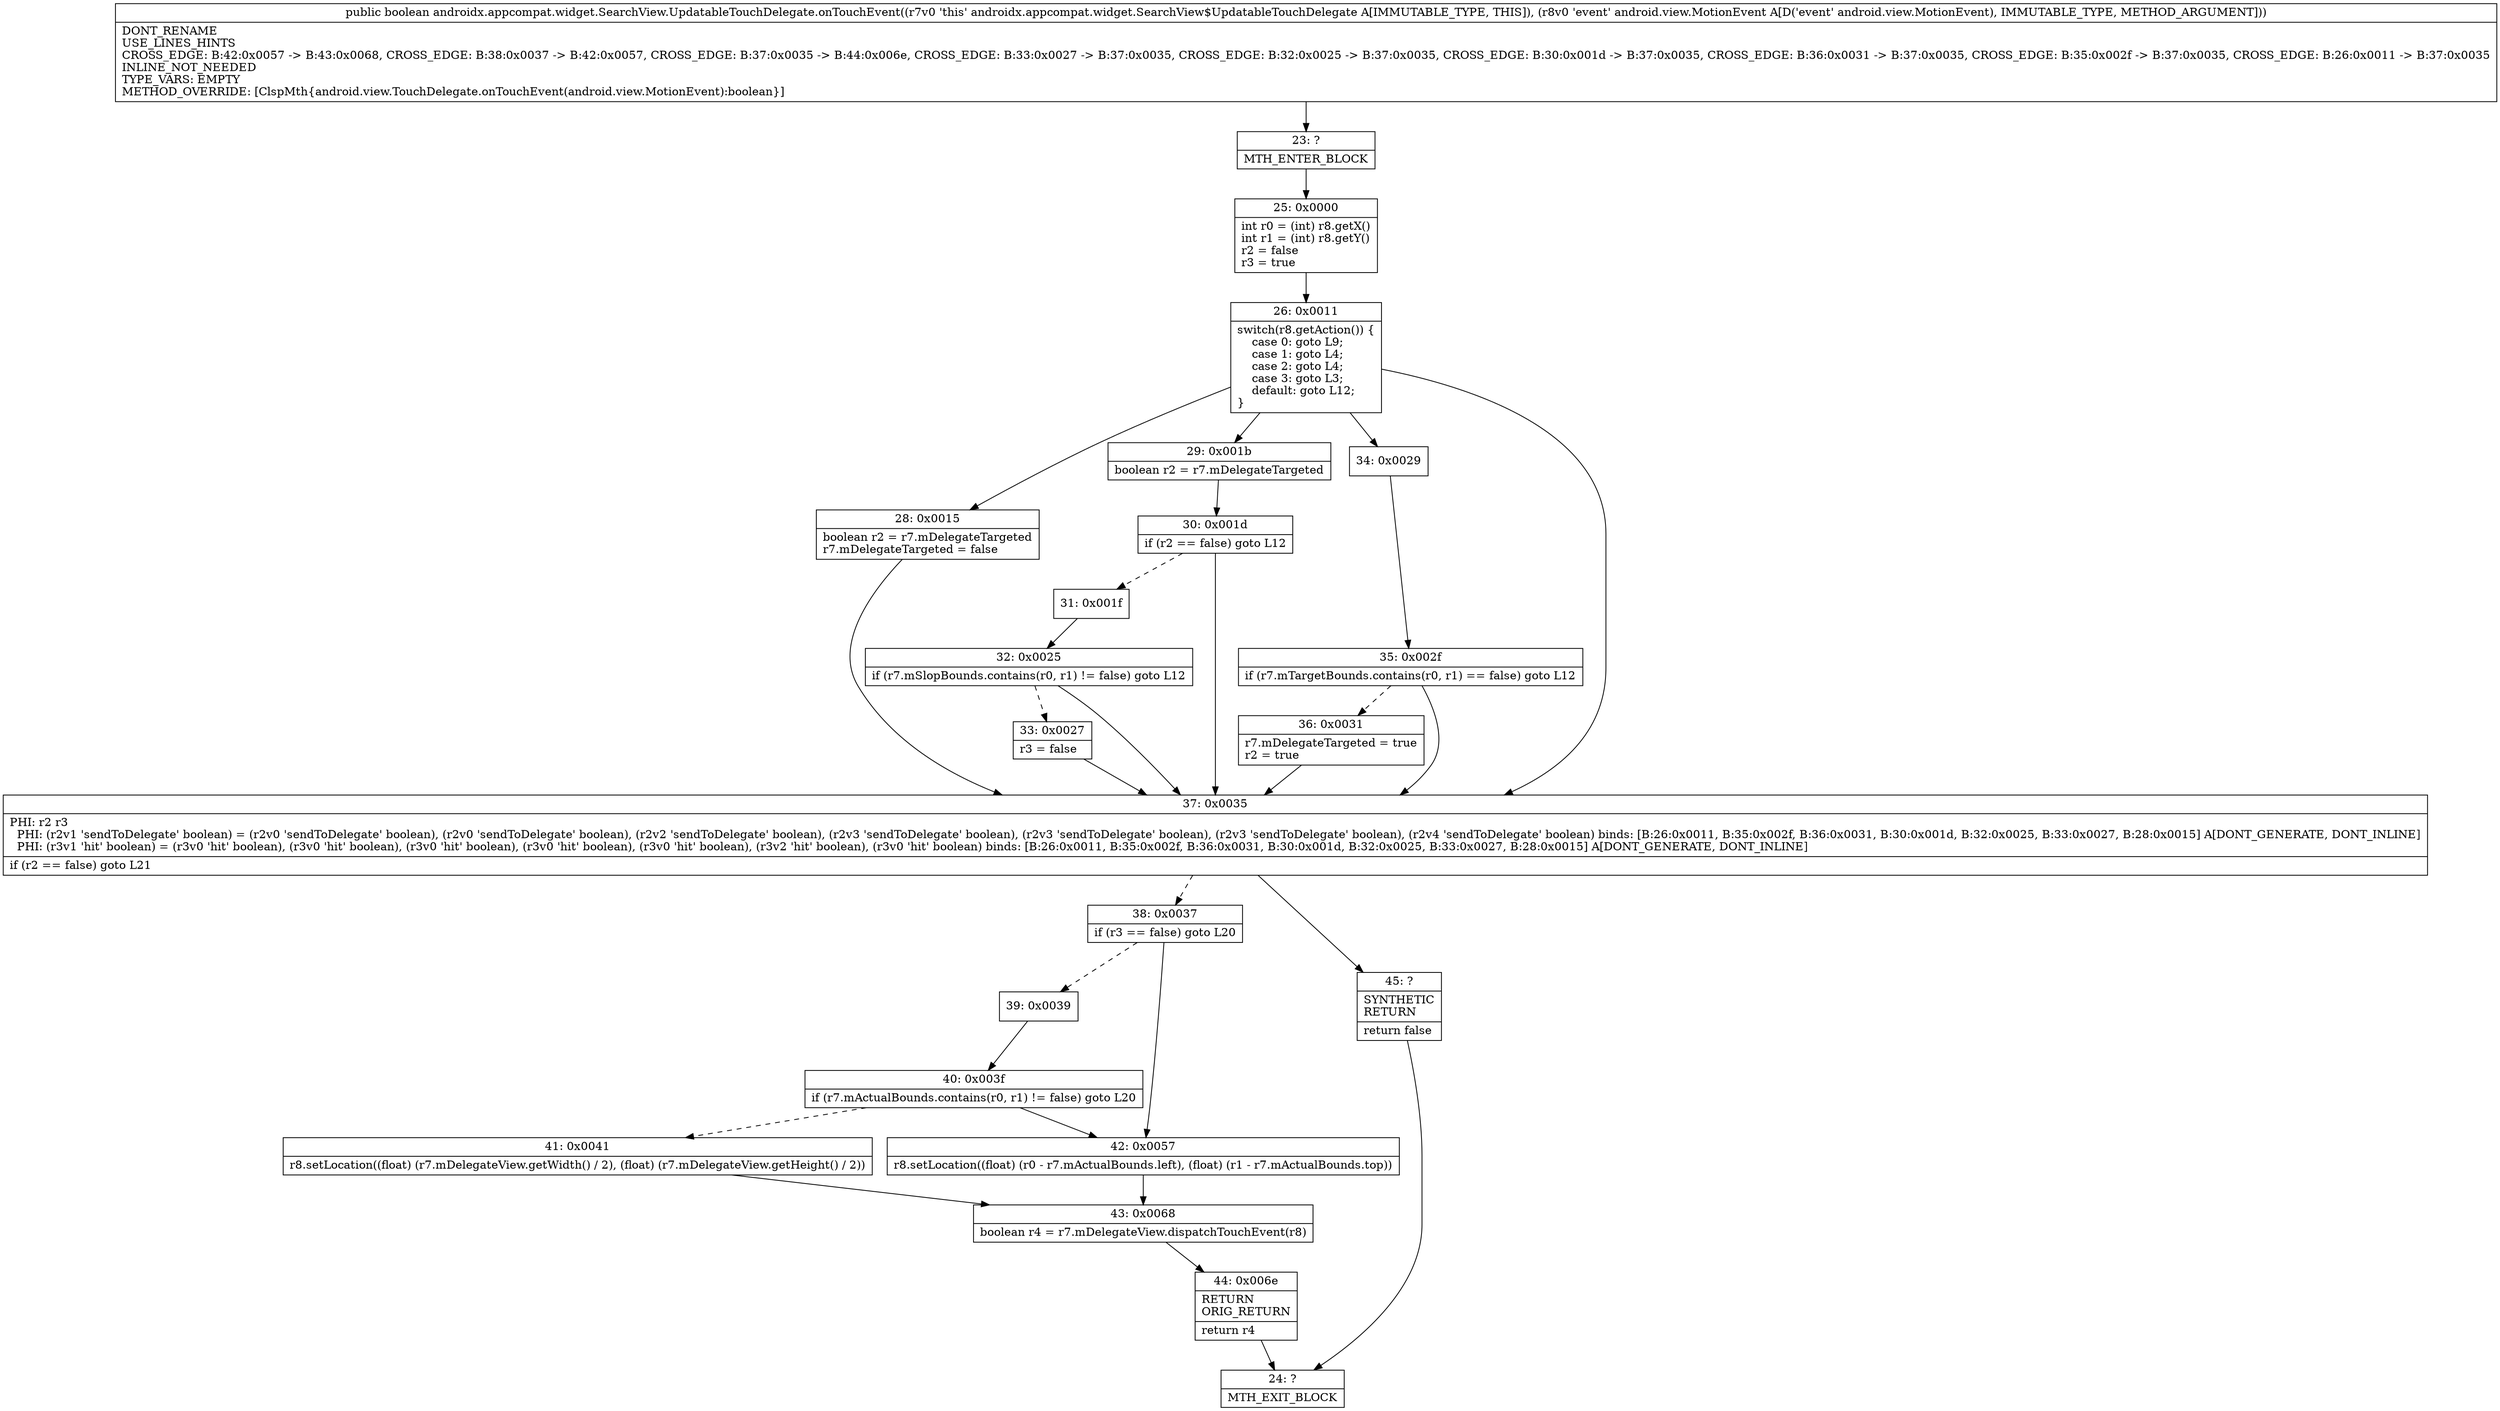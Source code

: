 digraph "CFG forandroidx.appcompat.widget.SearchView.UpdatableTouchDelegate.onTouchEvent(Landroid\/view\/MotionEvent;)Z" {
Node_23 [shape=record,label="{23\:\ ?|MTH_ENTER_BLOCK\l}"];
Node_25 [shape=record,label="{25\:\ 0x0000|int r0 = (int) r8.getX()\lint r1 = (int) r8.getY()\lr2 = false\lr3 = true\l}"];
Node_26 [shape=record,label="{26\:\ 0x0011|switch(r8.getAction()) \{\l    case 0: goto L9;\l    case 1: goto L4;\l    case 2: goto L4;\l    case 3: goto L3;\l    default: goto L12;\l\}\l}"];
Node_28 [shape=record,label="{28\:\ 0x0015|boolean r2 = r7.mDelegateTargeted\lr7.mDelegateTargeted = false\l}"];
Node_29 [shape=record,label="{29\:\ 0x001b|boolean r2 = r7.mDelegateTargeted\l}"];
Node_30 [shape=record,label="{30\:\ 0x001d|if (r2 == false) goto L12\l}"];
Node_31 [shape=record,label="{31\:\ 0x001f}"];
Node_32 [shape=record,label="{32\:\ 0x0025|if (r7.mSlopBounds.contains(r0, r1) != false) goto L12\l}"];
Node_33 [shape=record,label="{33\:\ 0x0027|r3 = false\l}"];
Node_34 [shape=record,label="{34\:\ 0x0029}"];
Node_35 [shape=record,label="{35\:\ 0x002f|if (r7.mTargetBounds.contains(r0, r1) == false) goto L12\l}"];
Node_36 [shape=record,label="{36\:\ 0x0031|r7.mDelegateTargeted = true\lr2 = true\l}"];
Node_37 [shape=record,label="{37\:\ 0x0035|PHI: r2 r3 \l  PHI: (r2v1 'sendToDelegate' boolean) = (r2v0 'sendToDelegate' boolean), (r2v0 'sendToDelegate' boolean), (r2v2 'sendToDelegate' boolean), (r2v3 'sendToDelegate' boolean), (r2v3 'sendToDelegate' boolean), (r2v3 'sendToDelegate' boolean), (r2v4 'sendToDelegate' boolean) binds: [B:26:0x0011, B:35:0x002f, B:36:0x0031, B:30:0x001d, B:32:0x0025, B:33:0x0027, B:28:0x0015] A[DONT_GENERATE, DONT_INLINE]\l  PHI: (r3v1 'hit' boolean) = (r3v0 'hit' boolean), (r3v0 'hit' boolean), (r3v0 'hit' boolean), (r3v0 'hit' boolean), (r3v0 'hit' boolean), (r3v2 'hit' boolean), (r3v0 'hit' boolean) binds: [B:26:0x0011, B:35:0x002f, B:36:0x0031, B:30:0x001d, B:32:0x0025, B:33:0x0027, B:28:0x0015] A[DONT_GENERATE, DONT_INLINE]\l|if (r2 == false) goto L21\l}"];
Node_38 [shape=record,label="{38\:\ 0x0037|if (r3 == false) goto L20\l}"];
Node_39 [shape=record,label="{39\:\ 0x0039}"];
Node_40 [shape=record,label="{40\:\ 0x003f|if (r7.mActualBounds.contains(r0, r1) != false) goto L20\l}"];
Node_41 [shape=record,label="{41\:\ 0x0041|r8.setLocation((float) (r7.mDelegateView.getWidth() \/ 2), (float) (r7.mDelegateView.getHeight() \/ 2))\l}"];
Node_43 [shape=record,label="{43\:\ 0x0068|boolean r4 = r7.mDelegateView.dispatchTouchEvent(r8)\l}"];
Node_44 [shape=record,label="{44\:\ 0x006e|RETURN\lORIG_RETURN\l|return r4\l}"];
Node_24 [shape=record,label="{24\:\ ?|MTH_EXIT_BLOCK\l}"];
Node_42 [shape=record,label="{42\:\ 0x0057|r8.setLocation((float) (r0 \- r7.mActualBounds.left), (float) (r1 \- r7.mActualBounds.top))\l}"];
Node_45 [shape=record,label="{45\:\ ?|SYNTHETIC\lRETURN\l|return false\l}"];
MethodNode[shape=record,label="{public boolean androidx.appcompat.widget.SearchView.UpdatableTouchDelegate.onTouchEvent((r7v0 'this' androidx.appcompat.widget.SearchView$UpdatableTouchDelegate A[IMMUTABLE_TYPE, THIS]), (r8v0 'event' android.view.MotionEvent A[D('event' android.view.MotionEvent), IMMUTABLE_TYPE, METHOD_ARGUMENT]))  | DONT_RENAME\lUSE_LINES_HINTS\lCROSS_EDGE: B:42:0x0057 \-\> B:43:0x0068, CROSS_EDGE: B:38:0x0037 \-\> B:42:0x0057, CROSS_EDGE: B:37:0x0035 \-\> B:44:0x006e, CROSS_EDGE: B:33:0x0027 \-\> B:37:0x0035, CROSS_EDGE: B:32:0x0025 \-\> B:37:0x0035, CROSS_EDGE: B:30:0x001d \-\> B:37:0x0035, CROSS_EDGE: B:36:0x0031 \-\> B:37:0x0035, CROSS_EDGE: B:35:0x002f \-\> B:37:0x0035, CROSS_EDGE: B:26:0x0011 \-\> B:37:0x0035\lINLINE_NOT_NEEDED\lTYPE_VARS: EMPTY\lMETHOD_OVERRIDE: [ClspMth\{android.view.TouchDelegate.onTouchEvent(android.view.MotionEvent):boolean\}]\l}"];
MethodNode -> Node_23;Node_23 -> Node_25;
Node_25 -> Node_26;
Node_26 -> Node_28;
Node_26 -> Node_29;
Node_26 -> Node_34;
Node_26 -> Node_37;
Node_28 -> Node_37;
Node_29 -> Node_30;
Node_30 -> Node_31[style=dashed];
Node_30 -> Node_37;
Node_31 -> Node_32;
Node_32 -> Node_33[style=dashed];
Node_32 -> Node_37;
Node_33 -> Node_37;
Node_34 -> Node_35;
Node_35 -> Node_36[style=dashed];
Node_35 -> Node_37;
Node_36 -> Node_37;
Node_37 -> Node_38[style=dashed];
Node_37 -> Node_45;
Node_38 -> Node_39[style=dashed];
Node_38 -> Node_42;
Node_39 -> Node_40;
Node_40 -> Node_41[style=dashed];
Node_40 -> Node_42;
Node_41 -> Node_43;
Node_43 -> Node_44;
Node_44 -> Node_24;
Node_42 -> Node_43;
Node_45 -> Node_24;
}

